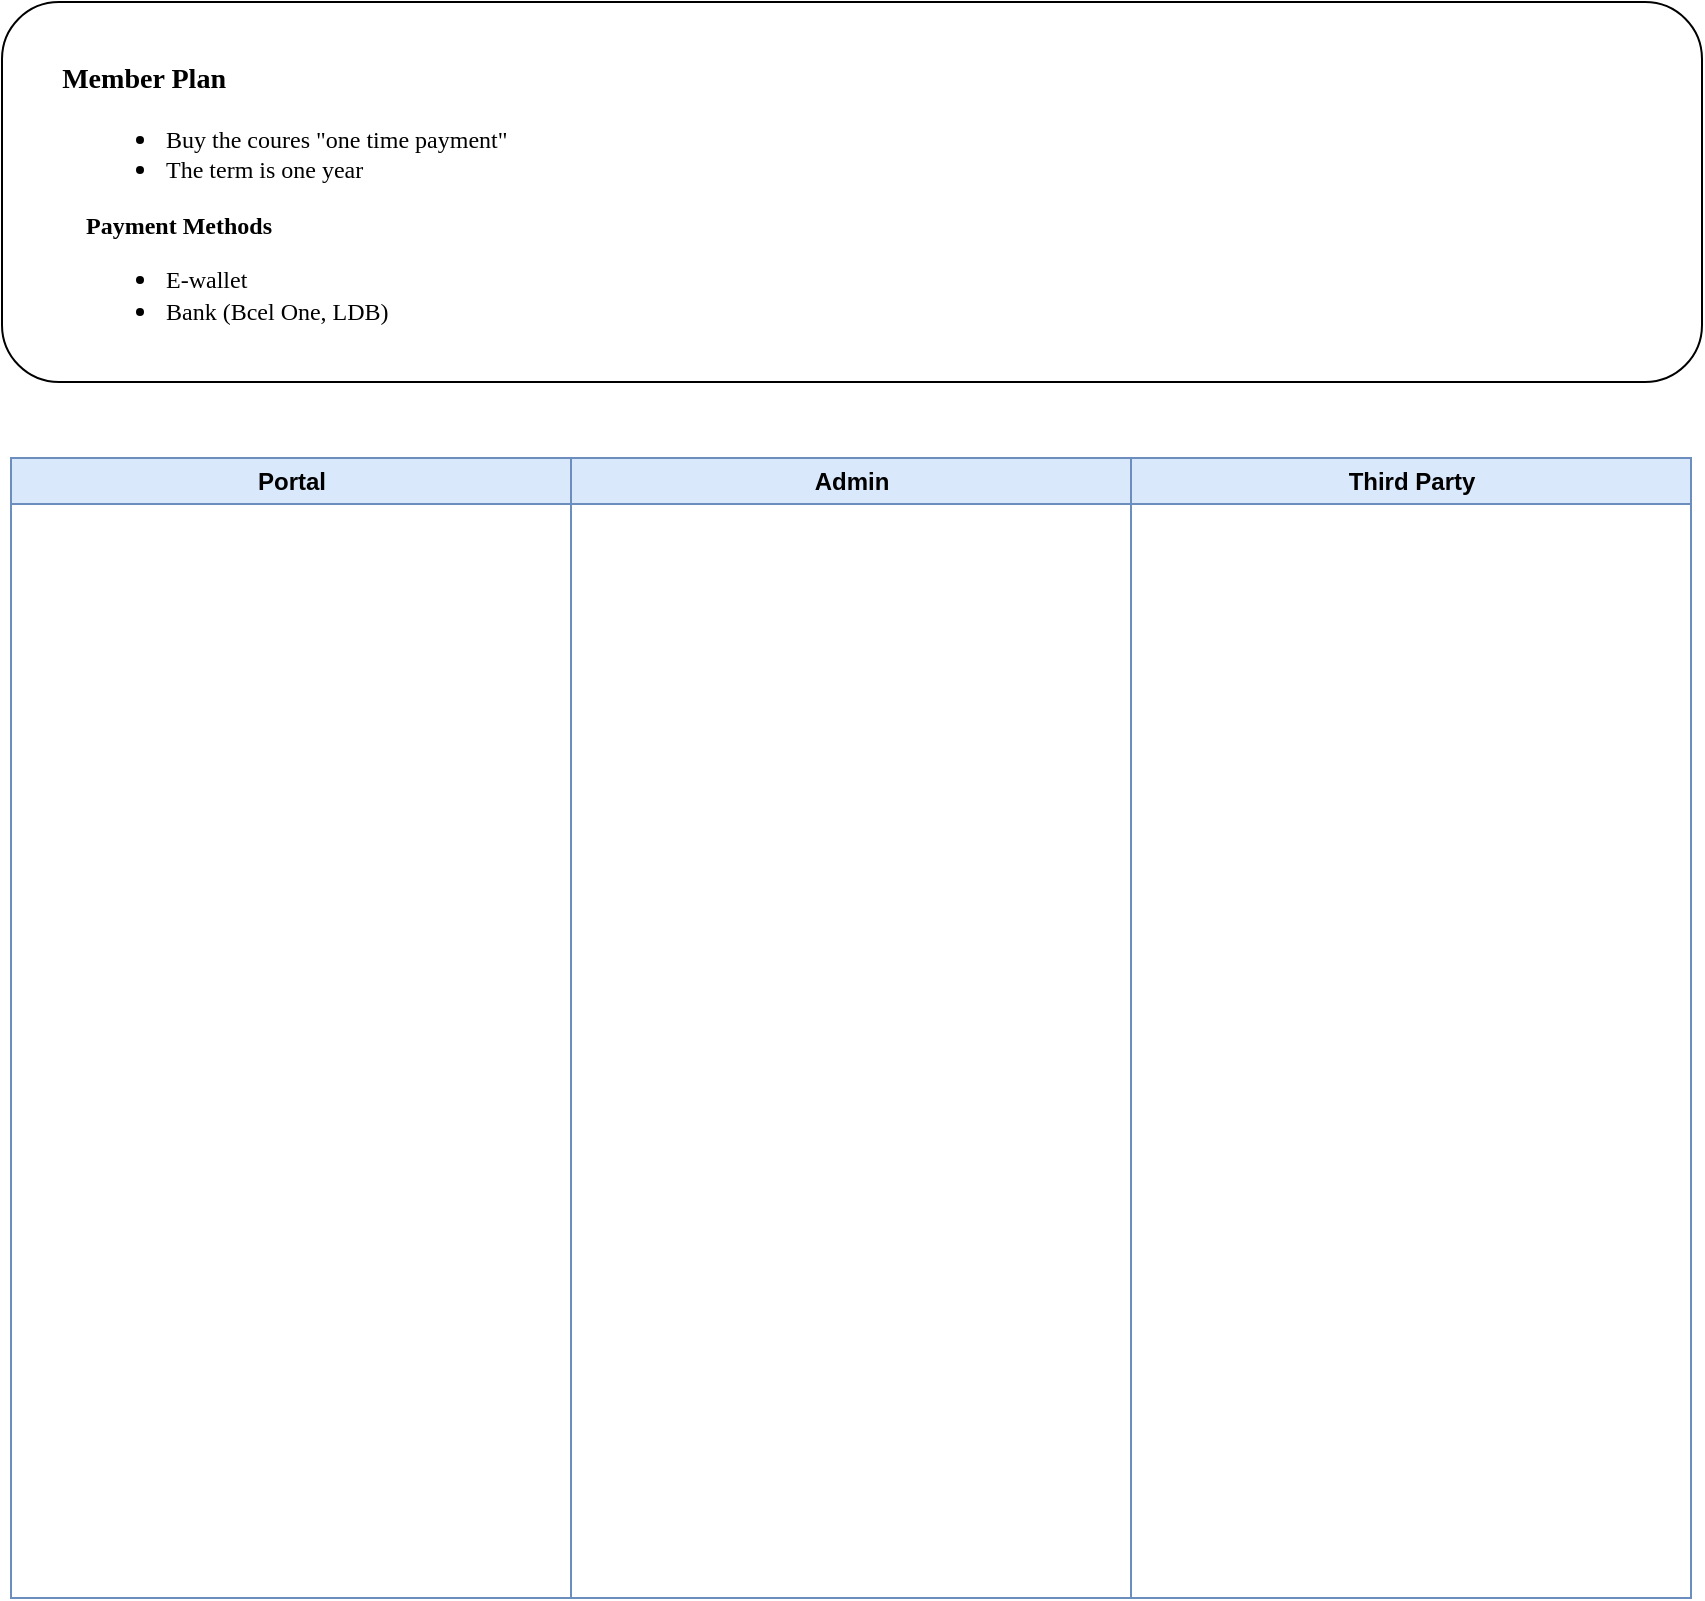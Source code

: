 <mxfile version="24.6.2" type="github" pages="4">
  <diagram name="Member" id="e7e014a7-5840-1c2e-5031-d8a46d1fe8dd">
    <mxGraphModel grid="1" page="1" gridSize="10" guides="1" tooltips="1" connect="1" arrows="1" fold="1" pageScale="1" pageWidth="1169" pageHeight="826" background="none" math="0" shadow="0">
      <root>
        <mxCell id="0" />
        <mxCell id="1" parent="0" />
        <mxCell id="2" value="Portal" style="swimlane;whiteSpace=wrap;startSize=23;fillColor=#dae8fc;strokeColor=#6c8ebf;" parent="1" vertex="1">
          <mxGeometry x="164.5" y="128" width="280" height="570" as="geometry" />
        </mxCell>
        <mxCell id="3" value="Admin" style="swimlane;whiteSpace=wrap;fillColor=#dae8fc;strokeColor=#6c8ebf;" parent="1" vertex="1">
          <mxGeometry x="444.5" y="128" width="280" height="570" as="geometry" />
        </mxCell>
        <mxCell id="4" value="Third Party" style="swimlane;whiteSpace=wrap;fillColor=#dae8fc;strokeColor=#6c8ebf;" parent="1" vertex="1">
          <mxGeometry x="724.5" y="128" width="280" height="570" as="geometry" />
        </mxCell>
        <mxCell id="P13JsM9zcMsS4tUHkvqB-4" value="&lt;h3&gt;&lt;font face=&quot;Verdana&quot;&gt;&lt;span style=&quot;white-space: pre;&quot;&gt;&#x9;&lt;/span&gt;Member Plan&lt;/font&gt;&lt;/h3&gt;&lt;blockquote&gt;&lt;ul&gt;&lt;li&gt;&lt;font face=&quot;Verdana&quot;&gt;Buy the coures &quot;one time payment&quot;&lt;/font&gt;&lt;/li&gt;&lt;li style=&quot;&quot;&gt;&lt;font face=&quot;Verdana&quot;&gt;The term is one year&lt;/font&gt;&lt;/li&gt;&lt;/ul&gt;&lt;font face=&quot;Verdana&quot;&gt;&lt;b&gt;Payment Methods&lt;/b&gt;&lt;/font&gt;&lt;/blockquote&gt;&lt;blockquote&gt;&lt;ul&gt;&lt;li&gt;&lt;font face=&quot;Verdana&quot;&gt;E-wallet&lt;/font&gt;&lt;/li&gt;&lt;li&gt;&lt;font face=&quot;Verdana&quot;&gt;Bank (Bcel One, LDB)&lt;/font&gt;&lt;/li&gt;&lt;/ul&gt;&lt;/blockquote&gt;" style="rounded=1;whiteSpace=wrap;html=1;hachureGap=4;fontFamily=Architects Daughter;fontSource=https%3A%2F%2Ffonts.googleapis.com%2Fcss%3Ffamily%3DArchitects%2BDaughter;align=left;" vertex="1" parent="1">
          <mxGeometry x="160" y="-100" width="850" height="190" as="geometry" />
        </mxCell>
      </root>
    </mxGraphModel>
  </diagram>
  <diagram id="o_T59tJobxNDzN5I5ACZ" name="Testing">
    <mxGraphModel dx="1647" dy="2066" grid="1" gridSize="10" guides="1" tooltips="1" connect="1" arrows="1" fold="1" page="1" pageScale="1" pageWidth="827" pageHeight="1169" math="0" shadow="0">
      <root>
        <mxCell id="0" />
        <mxCell id="1" parent="0" />
        <mxCell id="vLQVIS_SAmOQBYnRHXV6-1" value="Portal" style="swimlane;whiteSpace=wrap;startSize=23;fillColor=#dae8fc;strokeColor=#6c8ebf;fontFamily=Verdana;" vertex="1" parent="1">
          <mxGeometry x="164.5" y="128" width="280" height="570" as="geometry" />
        </mxCell>
        <mxCell id="vLQVIS_SAmOQBYnRHXV6-2" value="Admin" style="swimlane;whiteSpace=wrap;fillColor=#dae8fc;strokeColor=#6c8ebf;fontFamily=Verdana;" vertex="1" parent="1">
          <mxGeometry x="444.5" y="128" width="280" height="570" as="geometry" />
        </mxCell>
        <mxCell id="vLQVIS_SAmOQBYnRHXV6-3" value="Third Party" style="swimlane;whiteSpace=wrap;fillColor=#dae8fc;strokeColor=#6c8ebf;fontFamily=Verdana;" vertex="1" parent="1">
          <mxGeometry x="724.5" y="128" width="280" height="570" as="geometry" />
        </mxCell>
        <mxCell id="ezILiPKrxT_s9o5DRZSo-1" value="&lt;h3 style=&quot;&quot;&gt;Score:&amp;nbsp;&lt;/h3&gt;&lt;div style=&quot;&quot;&gt;&lt;ul&gt;&lt;li&gt;Score calculator&lt;/li&gt;&lt;/ul&gt;&lt;h3&gt;&lt;br&gt;&lt;/h3&gt;&lt;/div&gt;" style="rounded=1;whiteSpace=wrap;html=1;hachureGap=4;fontFamily=Verdana;align=left;" vertex="1" parent="1">
          <mxGeometry x="164.5" y="-110" width="845.5" height="180" as="geometry" />
        </mxCell>
      </root>
    </mxGraphModel>
  </diagram>
  <diagram name="Practicing" id="Q-M733JJq2-84u1IO-hr">
    <mxGraphModel grid="1" page="1" gridSize="10" guides="1" tooltips="1" connect="1" arrows="1" fold="1" pageScale="1" pageWidth="827" pageHeight="1169" math="0" shadow="0">
      <root>
        <mxCell id="xYZfahrA6d-6PImeQhtY-0" />
        <mxCell id="xYZfahrA6d-6PImeQhtY-1" parent="xYZfahrA6d-6PImeQhtY-0" />
        <mxCell id="xYZfahrA6d-6PImeQhtY-2" value="Portal" style="swimlane;whiteSpace=wrap;startSize=23;fillColor=#dae8fc;strokeColor=#6c8ebf;" vertex="1" parent="xYZfahrA6d-6PImeQhtY-1">
          <mxGeometry x="164.5" y="128" width="280" height="570" as="geometry" />
        </mxCell>
        <mxCell id="xYZfahrA6d-6PImeQhtY-3" value="Admin" style="swimlane;whiteSpace=wrap;fillColor=#dae8fc;strokeColor=#6c8ebf;" vertex="1" parent="xYZfahrA6d-6PImeQhtY-1">
          <mxGeometry x="444.5" y="128" width="280" height="570" as="geometry" />
        </mxCell>
        <mxCell id="xYZfahrA6d-6PImeQhtY-4" value="Third Party" style="swimlane;whiteSpace=wrap;fillColor=#dae8fc;strokeColor=#6c8ebf;" vertex="1" parent="xYZfahrA6d-6PImeQhtY-1">
          <mxGeometry x="724.5" y="128" width="280" height="570" as="geometry" />
        </mxCell>
      </root>
    </mxGraphModel>
  </diagram>
  <diagram name="Coursing" id="fecpJG4H_wPHY0QY93wF">
    <mxGraphModel grid="1" page="1" gridSize="10" guides="1" tooltips="1" connect="1" arrows="1" fold="1" pageScale="1" pageWidth="827" pageHeight="1169" math="0" shadow="0">
      <root>
        <mxCell id="OwFUY_mhUAi9kvZXRJ13-0" />
        <mxCell id="OwFUY_mhUAi9kvZXRJ13-1" parent="OwFUY_mhUAi9kvZXRJ13-0" />
        <mxCell id="OwFUY_mhUAi9kvZXRJ13-2" value="Portal" style="swimlane;whiteSpace=wrap;startSize=23;fillColor=#dae8fc;strokeColor=#6c8ebf;" vertex="1" parent="OwFUY_mhUAi9kvZXRJ13-1">
          <mxGeometry x="164.5" y="128" width="280" height="570" as="geometry" />
        </mxCell>
        <mxCell id="OwFUY_mhUAi9kvZXRJ13-3" value="Admin" style="swimlane;whiteSpace=wrap;fillColor=#dae8fc;strokeColor=#6c8ebf;" vertex="1" parent="OwFUY_mhUAi9kvZXRJ13-1">
          <mxGeometry x="444.5" y="128" width="280" height="570" as="geometry" />
        </mxCell>
        <mxCell id="OwFUY_mhUAi9kvZXRJ13-4" value="Third Party" style="swimlane;whiteSpace=wrap;fillColor=#dae8fc;strokeColor=#6c8ebf;" vertex="1" parent="OwFUY_mhUAi9kvZXRJ13-1">
          <mxGeometry x="724.5" y="128" width="280" height="570" as="geometry" />
        </mxCell>
        <mxCell id="3PXxnS49VTGMYElekSmu-0" value="&lt;font face=&quot;Verdana&quot;&gt;Video Hosting:&amp;nbsp;&lt;/font&gt;&lt;div&gt;&lt;ul&gt;&lt;li&gt;&lt;font face=&quot;Verdana&quot;&gt;Youtube&lt;/font&gt;&lt;/li&gt;&lt;li&gt;&lt;font face=&quot;Verdana&quot;&gt;Google Drive&lt;/font&gt;&lt;/li&gt;&lt;li&gt;&lt;font face=&quot;Verdana&quot;&gt;Cloud Server&lt;/font&gt;&lt;/li&gt;&lt;/ul&gt;&lt;/div&gt;" style="rounded=1;whiteSpace=wrap;html=1;hachureGap=4;fontFamily=Architects Daughter;fontSource=https%3A%2F%2Ffonts.googleapis.com%2Fcss%3Ffamily%3DArchitects%2BDaughter;align=left;" vertex="1" parent="OwFUY_mhUAi9kvZXRJ13-1">
          <mxGeometry x="160" y="-190" width="850" height="200" as="geometry" />
        </mxCell>
      </root>
    </mxGraphModel>
  </diagram>
</mxfile>
